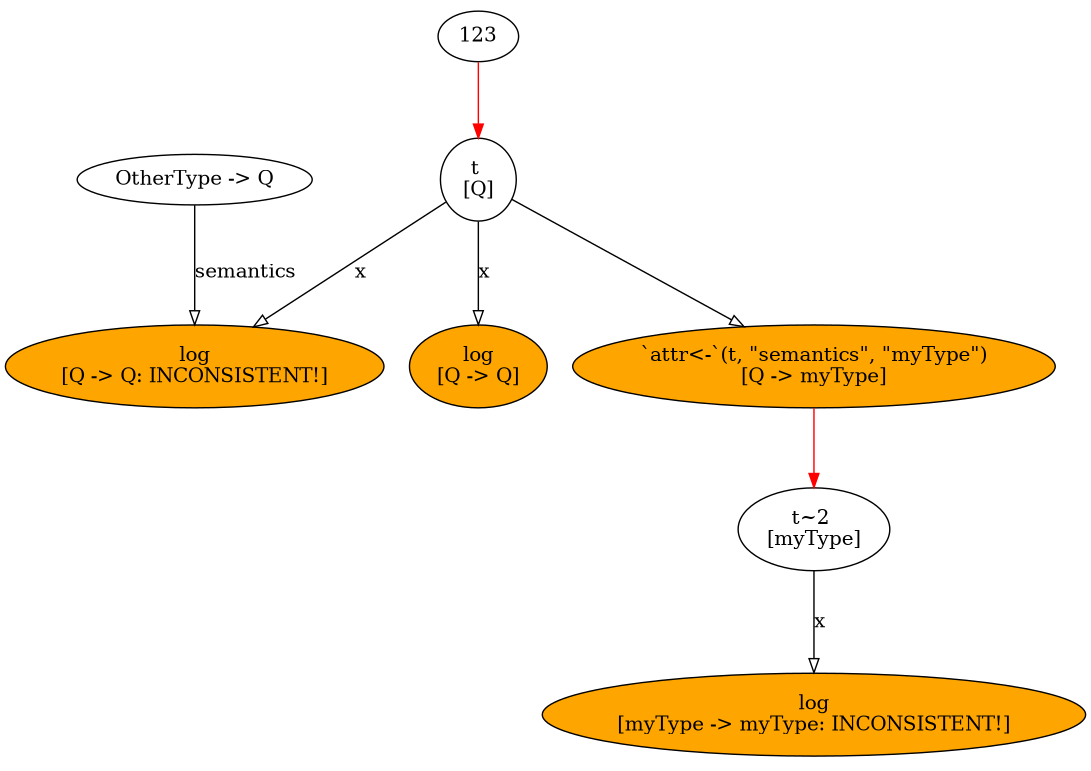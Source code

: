digraph f {
	graph [bgcolor=transparent, fontcolor=black, ratio=fill, splines=TRUE, rank=same, size="7.30208333333333,5.14583333333333", rankdir=TB];
	node [label="\N", shape=ellipse, fixedsize=FALSE, fillcolor=white, style=filled, color=black, fontcolor=black, fontsize=14, height="0.5", width="0.75"];
	edge [headport=center, style=solid, arrowhead=normal, color=black, dir=none, weight="1.0", fontcolor=black, arrowtail=none, fontsize=14, labelfontsize=11, arrowsize=1, minlen=1];
	graph [bb="0,0,702,493.8"];
	t [label="t \n[Q]", height="0.8171", pos="314,382"];
	lt_F3SoEm [label=123, pos="314,474"];
	fcall_hXLNV3 [label="log\n[Q -> Q]", fillcolor=orange, height="0.8171", width="1.2781", pos="314,260"];
	fcall_a6adJE [label="log\n[Q -> Q: INCONSISTENT!]", fillcolor=orange, height="0.8171", width="3.4788", pos="125,260"];
	lt_Z6gTaB [label="OtherType -> Q", width="2.0323", pos="125,382"];
	"t~2" [label="t~2 \n[myType]", height="0.8171", width="1.4013", pos="525,155"];
	expr_47iMv1 [label="`attr<-`(t, \"semantics\", \"myType\")
[Q -> myType]", fillcolor=orange, height="0.8171", width="4.0888", pos="525,260"];
	fcall_xWj9ml [label="log\n[myType -> myType: INCONSISTENT!]", fillcolor=orange, height="0.8171", width="4.919", pos="525,32"];
	t -> fcall_hXLNV3:center [arrowhead=onormal, dir=forward, weight=1, label=x, pos="e,314,289.65 314,352.56 314,336.84 314,317.06 314,299.92", lp="317.5,321"];
	t -> fcall_a6adJE:center [arrowhead=onormal, dir=forward, weight=1, label=x, pos="e,167.43,287.94 290.82,366.29 262.44,348.27 213.54,317.22 176.18,293.49", lp="234.5,321"];
	t -> expr_47iMv1:center [arrowhead=onormal, dir=forward, weight=1, pos="e,477.43,288.05 337.79,367.47 369.29,349.56 425.81,317.41 468.54,293.11"];
	lt_F3SoEm -> t:center [color=red, dir=forward, weight=1, pos="e,314,411.63 314,455.65 314,446.01 314,433.6 314,421.78"];
	lt_Z6gTaB -> fcall_a6adJE:center [arrowhead=onormal, dir=forward, weight=1, label=semantics, pos="e,125,289.75 125,363.81 125,347.21 125,321.5 125,299.94", lp="152.6,321"];
	"t~2" -> fcall_xWj9ml:center [arrowhead=onormal, dir=forward, weight=1, label=x, pos="e,525,61.469 525,125.32 525,109.35 525,89.241 525,71.87", lp="528.5,93"];
	expr_47iMv1 -> "t~2":center [color=red, dir=forward, weight=1, pos="e,525,184.68 525,230.58 525,219.53 525,206.69 525,194.81"];
}
